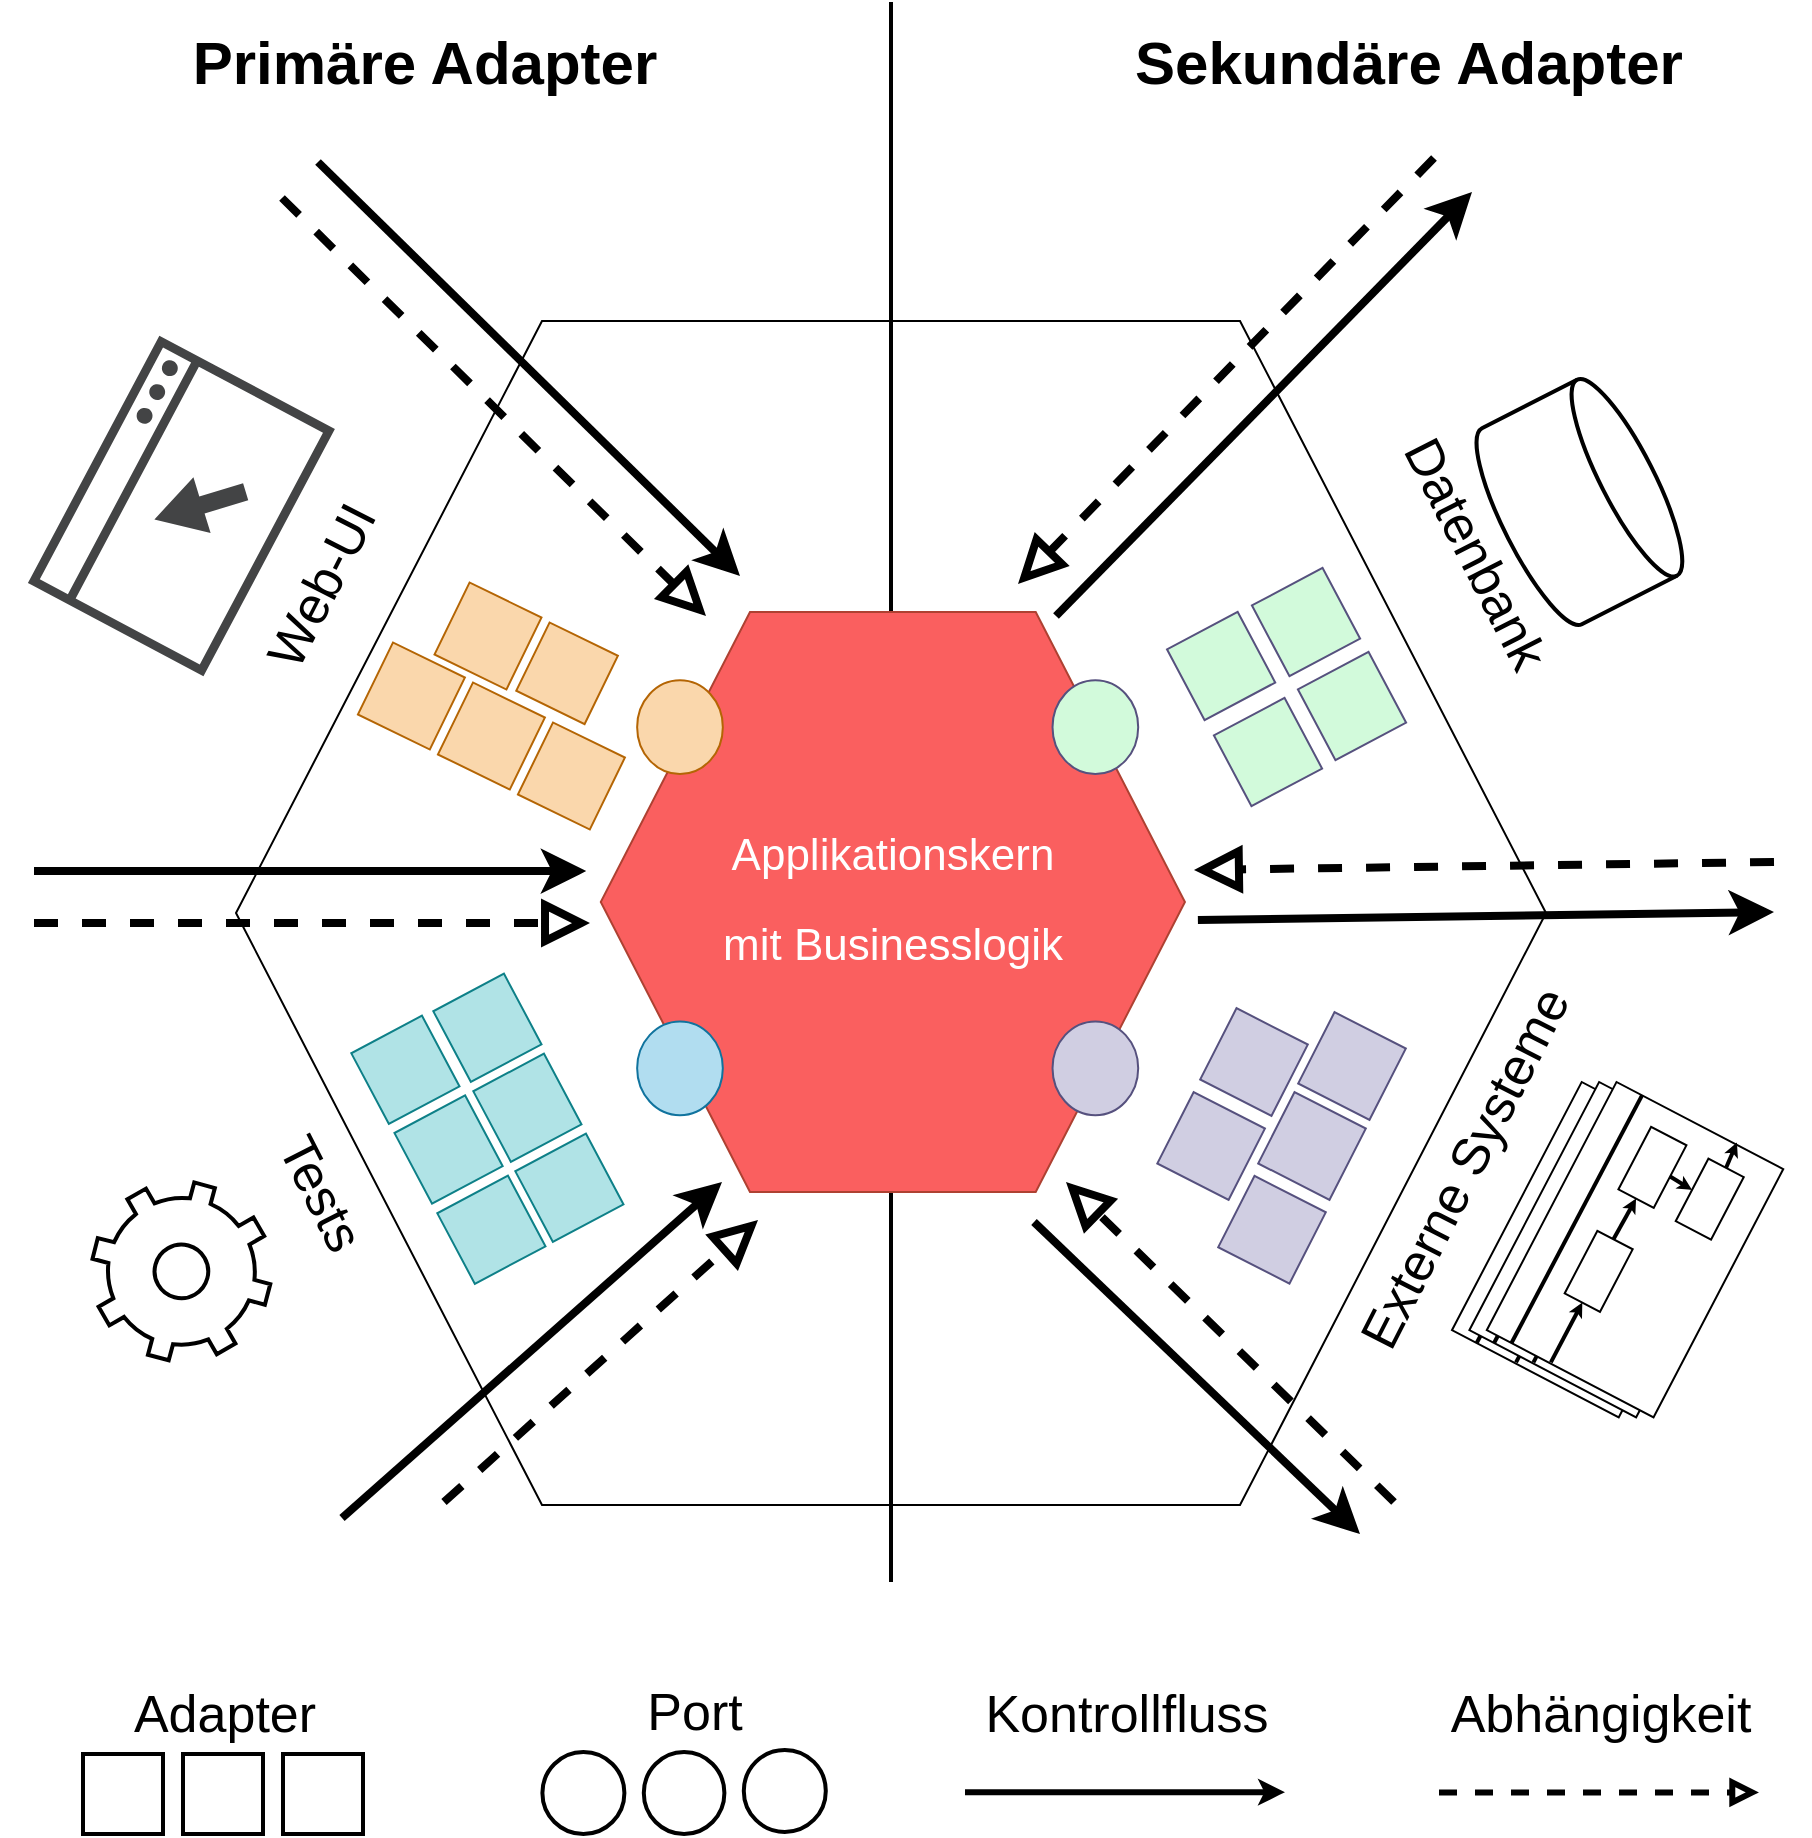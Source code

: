 <mxfile version="15.7.3" type="device"><diagram id="z1pLs8sJM88CfJQa4Bx2" name="Page-1"><mxGraphModel dx="1102" dy="1025" grid="1" gridSize="10" guides="1" tooltips="1" connect="1" arrows="1" fold="1" page="1" pageScale="1" pageWidth="1169" pageHeight="827" math="0" shadow="0"><root><mxCell id="0"/><mxCell id="1" parent="0"/><mxCell id="X3bEyttOFUdy0lJyTp5V-1" value="" style="html=1;verticalLabelPosition=bottom;align=center;labelBackgroundColor=#ffffff;verticalAlign=top;strokeWidth=2;shadow=0;dashed=0;shape=mxgraph.ios7.icons.settings;rotation=60;" parent="1" vertex="1"><mxGeometry x="169" y="660" width="89.4" height="89.4" as="geometry"/></mxCell><mxCell id="cuTVTrkjBVq-2oCbKacI-2" value="" style="shape=hexagon;perimeter=hexagonPerimeter2;whiteSpace=wrap;html=1;fixedSize=1;fontSize=20;fillColor=none;size=153;" parent="1" vertex="1"><mxGeometry x="241" y="229.5" width="655" height="592" as="geometry"/></mxCell><mxCell id="cuTVTrkjBVq-2oCbKacI-6" value="" style="sketch=0;pointerEvents=1;shadow=0;dashed=0;html=1;strokeColor=none;fillColor=#434445;aspect=fixed;labelPosition=center;verticalLabelPosition=bottom;verticalAlign=top;align=center;outlineConnect=0;shape=mxgraph.vvd.web_browser;fontSize=20;fontColor=#FFFFFF;rotation=208;direction=south;" parent="1" vertex="1"><mxGeometry x="164" y="252" width="99.4" height="140" as="geometry"/></mxCell><mxCell id="cuTVTrkjBVq-2oCbKacI-7" value="&lt;font style=&quot;font-size: 26px;&quot;&gt;Web-UI&lt;/font&gt;" style="text;html=1;strokeColor=none;fillColor=none;align=center;verticalAlign=middle;whiteSpace=wrap;rounded=0;fontSize=26;fontColor=#000000;rotation=297;" parent="1" vertex="1"><mxGeometry x="221.7" y="334.06" width="124" height="55.88" as="geometry"/></mxCell><mxCell id="cuTVTrkjBVq-2oCbKacI-9" value="" style="whiteSpace=wrap;html=1;aspect=fixed;fontSize=20;fillColor=#fad7ac;rotation=26;strokeColor=#b46504;" parent="1" vertex="1"><mxGeometry x="347" y="367" width="40" height="40" as="geometry"/></mxCell><mxCell id="cuTVTrkjBVq-2oCbKacI-10" value="" style="whiteSpace=wrap;html=1;aspect=fixed;fontSize=20;fillColor=#fad7ac;rotation=26;strokeColor=#b46504;" parent="1" vertex="1"><mxGeometry x="308.7" y="397" width="40" height="40" as="geometry"/></mxCell><mxCell id="cuTVTrkjBVq-2oCbKacI-11" value="" style="whiteSpace=wrap;html=1;aspect=fixed;fontSize=20;fillColor=#fad7ac;rotation=26;strokeColor=#b46504;" parent="1" vertex="1"><mxGeometry x="387.54" y="386.66" width="38" height="38" as="geometry"/></mxCell><mxCell id="cuTVTrkjBVq-2oCbKacI-12" value="" style="whiteSpace=wrap;html=1;aspect=fixed;fontSize=20;fillColor=#fad7ac;rotation=26;strokeColor=#b46504;" parent="1" vertex="1"><mxGeometry x="388.7" y="437" width="40" height="40" as="geometry"/></mxCell><mxCell id="cuTVTrkjBVq-2oCbKacI-13" value="" style="whiteSpace=wrap;html=1;aspect=fixed;fontSize=20;fillColor=#fad7ac;rotation=26;strokeColor=#b46504;" parent="1" vertex="1"><mxGeometry x="348.7" y="417" width="40" height="40" as="geometry"/></mxCell><mxCell id="cuTVTrkjBVq-2oCbKacI-25" value="" style="whiteSpace=wrap;html=1;aspect=fixed;fontSize=20;fillColor=#b0e3e6;rotation=62;strokeColor=#0e8088;" parent="1" vertex="1"><mxGeometry x="387.7" y="642.88" width="40" height="40" as="geometry"/></mxCell><mxCell id="cuTVTrkjBVq-2oCbKacI-26" value="" style="whiteSpace=wrap;html=1;aspect=fixed;fontSize=20;fillColor=#b0e3e6;rotation=62;strokeColor=#0e8088;" parent="1" vertex="1"><mxGeometry x="346.7" y="562.88" width="40" height="40" as="geometry"/></mxCell><mxCell id="cuTVTrkjBVq-2oCbKacI-27" value="" style="whiteSpace=wrap;html=1;aspect=fixed;fontSize=20;fillColor=#b0e3e6;rotation=62;strokeColor=#0e8088;" parent="1" vertex="1"><mxGeometry x="327.28" y="623.76" width="40" height="40" as="geometry"/></mxCell><mxCell id="cuTVTrkjBVq-2oCbKacI-28" value="&lt;font style=&quot;font-size: 26px;&quot;&gt;Tests&lt;br style=&quot;font-size: 26px;&quot;&gt;&lt;/font&gt;" style="text;html=1;strokeColor=none;fillColor=none;align=center;verticalAlign=middle;whiteSpace=wrap;rounded=0;fontSize=26;fontColor=#000000;rotation=63;" parent="1" vertex="1"><mxGeometry x="235.26" y="638" width="96.88" height="55.88" as="geometry"/></mxCell><mxCell id="cuTVTrkjBVq-2oCbKacI-34" value="" style="group;rotation=44.4;" parent="1" vertex="1" connectable="0"><mxGeometry x="230" y="250" width="297.625" height="26.928" as="geometry"/></mxCell><mxCell id="cuTVTrkjBVq-2oCbKacI-32" value="" style="endArrow=classic;html=1;rounded=0;fontSize=27;fontColor=#000000;strokeWidth=4;entryX=0.016;entryY=0.445;entryDx=0;entryDy=0;entryPerimeter=0;startSize=11;endSize=10;" parent="cuTVTrkjBVq-2oCbKacI-34" edge="1"><mxGeometry width="50" height="50" relative="1" as="geometry"><mxPoint x="52" y="-100" as="sourcePoint"/><mxPoint x="263" y="107" as="targetPoint"/><Array as="points"/></mxGeometry></mxCell><mxCell id="cuTVTrkjBVq-2oCbKacI-33" value="" style="endArrow=block;html=1;rounded=0;fontSize=27;fontColor=#000000;strokeWidth=4;entryX=0.025;entryY=0.577;entryDx=0;entryDy=0;entryPerimeter=0;endFill=0;startSize=7;endSize=14;dashed=1;" parent="cuTVTrkjBVq-2oCbKacI-34" edge="1"><mxGeometry width="50" height="50" relative="1" as="geometry"><mxPoint x="34" y="-82" as="sourcePoint"/><mxPoint x="246" y="127" as="targetPoint"/></mxGeometry></mxCell><mxCell id="cuTVTrkjBVq-2oCbKacI-39" value="" style="group;rotation=0;" parent="1" vertex="1" connectable="0"><mxGeometry x="140" y="504.54" width="277.63" height="26.93" as="geometry"/></mxCell><mxCell id="cuTVTrkjBVq-2oCbKacI-40" value="" style="endArrow=classic;html=1;rounded=0;fontSize=27;fontColor=#000000;strokeWidth=4;entryX=0.016;entryY=0.445;entryDx=0;entryDy=0;entryPerimeter=0;startSize=11;endSize=10;" parent="cuTVTrkjBVq-2oCbKacI-39" edge="1"><mxGeometry width="50" height="50" relative="1" as="geometry"><mxPoint as="sourcePoint"/><mxPoint x="276.114" as="targetPoint"/><Array as="points"/></mxGeometry></mxCell><mxCell id="cuTVTrkjBVq-2oCbKacI-41" value="" style="endArrow=block;html=1;rounded=0;fontSize=27;fontColor=#000000;strokeWidth=4;entryX=0.025;entryY=0.577;entryDx=0;entryDy=0;entryPerimeter=0;endFill=0;startSize=7;endSize=14;dashed=1;" parent="cuTVTrkjBVq-2oCbKacI-39" edge="1"><mxGeometry width="50" height="50" relative="1" as="geometry"><mxPoint y="26.002" as="sourcePoint"/><mxPoint x="277.98" y="26.002" as="targetPoint"/></mxGeometry></mxCell><mxCell id="cuTVTrkjBVq-2oCbKacI-54" value="" style="strokeWidth=2;html=1;shape=mxgraph.flowchart.database;whiteSpace=wrap;fontSize=27;fontColor=#000000;fillColor=none;rotation=63;" parent="1" vertex="1"><mxGeometry x="857.7" y="280" width="110" height="80" as="geometry"/></mxCell><mxCell id="cuTVTrkjBVq-2oCbKacI-57" value="" style="whiteSpace=wrap;html=1;aspect=fixed;fontSize=20;fillColor=#D2FADB;rotation=62;strokeColor=#56517E;" parent="1" vertex="1"><mxGeometry x="756.0" y="360.0" width="40" height="40" as="geometry"/></mxCell><mxCell id="cuTVTrkjBVq-2oCbKacI-58" value="" style="whiteSpace=wrap;html=1;aspect=fixed;fontSize=20;fillColor=#D2FADB;rotation=62;strokeColor=#56517E;" parent="1" vertex="1"><mxGeometry x="779.0" y="402.0" width="40" height="40" as="geometry"/></mxCell><mxCell id="cuTVTrkjBVq-2oCbKacI-59" value="" style="whiteSpace=wrap;html=1;aspect=fixed;fontSize=20;fillColor=#D2FADB;rotation=62;strokeColor=#56517E;" parent="1" vertex="1"><mxGeometry x="737.0" y="425.0" width="40" height="40" as="geometry"/></mxCell><mxCell id="cuTVTrkjBVq-2oCbKacI-70" value="" style="group" parent="1" vertex="1" connectable="0"><mxGeometry x="720" y="500" width="290" height="29" as="geometry"/></mxCell><mxCell id="cuTVTrkjBVq-2oCbKacI-51" value="" style="endArrow=classic;html=1;rounded=0;fontSize=27;fontColor=#000000;strokeWidth=4;entryX=0.016;entryY=0.445;entryDx=0;entryDy=0;entryPerimeter=0;startSize=11;endSize=10;" parent="cuTVTrkjBVq-2oCbKacI-70" edge="1"><mxGeometry x="43.792" y="85" width="48.658" height="50" as="geometry"><mxPoint x="1.946" y="29" as="sourcePoint"/><mxPoint x="290.0" y="25" as="targetPoint"/><Array as="points"/></mxGeometry></mxCell><mxCell id="cuTVTrkjBVq-2oCbKacI-52" value="" style="endArrow=block;html=1;rounded=0;fontSize=27;fontColor=#000000;strokeWidth=4;entryX=0.025;entryY=0.577;entryDx=0;entryDy=0;entryPerimeter=0;endFill=0;startSize=7;endSize=14;dashed=1;" parent="cuTVTrkjBVq-2oCbKacI-70" edge="1"><mxGeometry x="43.792" y="85" width="48.658" height="50" as="geometry"><mxPoint x="290.0" as="sourcePoint"/><mxPoint y="4" as="targetPoint"/></mxGeometry></mxCell><mxCell id="cuTVTrkjBVq-2oCbKacI-159" value="" style="whiteSpace=wrap;html=1;aspect=fixed;fontSize=20;fillColor=#d0cee2;rotation=27;strokeColor=#56517e;" parent="1" vertex="1"><mxGeometry x="779" y="582" width="40" height="40" as="geometry"/></mxCell><mxCell id="cuTVTrkjBVq-2oCbKacI-160" value="" style="whiteSpace=wrap;html=1;aspect=fixed;fontSize=20;fillColor=#d0cee2;rotation=27;strokeColor=#56517e;" parent="1" vertex="1"><mxGeometry x="759" y="622" width="40" height="40" as="geometry"/></mxCell><mxCell id="cuTVTrkjBVq-2oCbKacI-161" value="" style="whiteSpace=wrap;html=1;aspect=fixed;fontSize=20;fillColor=#d0cee2;rotation=27;strokeColor=#56517e;" parent="1" vertex="1"><mxGeometry x="730" y="580" width="40" height="40" as="geometry"/></mxCell><mxCell id="cuTVTrkjBVq-2oCbKacI-162" value="" style="whiteSpace=wrap;html=1;aspect=fixed;fontSize=20;fillColor=#d0cee2;rotation=27;strokeColor=#56517e;" parent="1" vertex="1"><mxGeometry x="708.56" y="622" width="40" height="40" as="geometry"/></mxCell><mxCell id="cuTVTrkjBVq-2oCbKacI-163" value="" style="whiteSpace=wrap;html=1;aspect=fixed;fontSize=20;fillColor=#d0cee2;rotation=27;strokeColor=#56517e;" parent="1" vertex="1"><mxGeometry x="739" y="663.88" width="40" height="40" as="geometry"/></mxCell><mxCell id="cuTVTrkjBVq-2oCbKacI-166" value="" style="whiteSpace=wrap;html=1;aspect=fixed;fontSize=20;fillColor=#b0e3e6;rotation=62;strokeColor=#0e8088;" parent="1" vertex="1"><mxGeometry x="305.7" y="583.88" width="40" height="40" as="geometry"/></mxCell><mxCell id="cuTVTrkjBVq-2oCbKacI-167" value="" style="whiteSpace=wrap;html=1;aspect=fixed;fontSize=20;fillColor=#b0e3e6;rotation=62;strokeColor=#0e8088;" parent="1" vertex="1"><mxGeometry x="366.7" y="602.88" width="40" height="40" as="geometry"/></mxCell><mxCell id="cuTVTrkjBVq-2oCbKacI-168" value="" style="whiteSpace=wrap;html=1;aspect=fixed;fontSize=20;fillColor=#b0e3e6;rotation=62;strokeColor=#0e8088;" parent="1" vertex="1"><mxGeometry x="348.7" y="663.88" width="40" height="40" as="geometry"/></mxCell><mxCell id="cuTVTrkjBVq-2oCbKacI-170" value="" style="endArrow=classic;html=1;rounded=0;fontSize=27;fontColor=#000000;strokeWidth=3;startSize=9;endSize=4;" parent="1" edge="1"><mxGeometry x="625.5" y="965.08" width="50" height="50" as="geometry"><mxPoint x="605.5" y="965.08" as="sourcePoint"/><mxPoint x="765.5" y="965.08" as="targetPoint"/><Array as="points"/></mxGeometry></mxCell><mxCell id="cuTVTrkjBVq-2oCbKacI-171" value="" style="endArrow=block;html=1;rounded=0;fontSize=27;fontColor=#000000;strokeWidth=3;endFill=0;startSize=7;endSize=7;dashed=1;" parent="1" edge="1"><mxGeometry x="852.5" y="939.21" width="50" height="50" as="geometry"><mxPoint x="842.5" y="965.21" as="sourcePoint"/><mxPoint x="1002.5" y="965.21" as="targetPoint"/></mxGeometry></mxCell><mxCell id="cuTVTrkjBVq-2oCbKacI-172" value="&lt;font style=&quot;font-size: 26px;&quot;&gt;Kontrollfluss&lt;/font&gt;" style="text;html=1;align=center;verticalAlign=middle;resizable=0;points=[];autosize=1;strokeColor=none;fillColor=none;fontSize=26;fontColor=#000000;" parent="1" vertex="1"><mxGeometry x="605.5" y="906.03" width="160" height="40" as="geometry"/></mxCell><mxCell id="cuTVTrkjBVq-2oCbKacI-173" value="&lt;font style=&quot;font-size: 26px;&quot;&gt;Abhängigkeit&lt;/font&gt;" style="text;html=1;align=center;verticalAlign=middle;resizable=0;points=[];autosize=1;strokeColor=none;fillColor=none;fontSize=26;fontColor=#000000;" parent="1" vertex="1"><mxGeometry x="837.5" y="906.03" width="170" height="40" as="geometry"/></mxCell><mxCell id="cuTVTrkjBVq-2oCbKacI-174" value="" style="whiteSpace=wrap;html=1;aspect=fixed;fontSize=20;rotation=0;strokeWidth=2;" parent="1" vertex="1"><mxGeometry x="164.5" y="946" width="40" height="40" as="geometry"/></mxCell><mxCell id="cuTVTrkjBVq-2oCbKacI-175" value="" style="whiteSpace=wrap;html=1;aspect=fixed;fontSize=20;rotation=0;strokeWidth=2;" parent="1" vertex="1"><mxGeometry x="214.5" y="946" width="40" height="40" as="geometry"/></mxCell><mxCell id="cuTVTrkjBVq-2oCbKacI-176" value="" style="whiteSpace=wrap;html=1;aspect=fixed;fontSize=20;rotation=0;strokeWidth=2;" parent="1" vertex="1"><mxGeometry x="264.5" y="946" width="40" height="40" as="geometry"/></mxCell><mxCell id="cuTVTrkjBVq-2oCbKacI-177" value="Adapter" style="text;html=1;align=center;verticalAlign=middle;resizable=0;points=[];autosize=1;strokeColor=none;fillColor=none;fontSize=26;fontColor=#000000;" parent="1" vertex="1"><mxGeometry x="179.5" y="906.03" width="110" height="40" as="geometry"/></mxCell><mxCell id="cuTVTrkjBVq-2oCbKacI-74" value="" style="rounded=0;whiteSpace=wrap;html=1;fontSize=27;fontColor=#000000;fillColor=#FFFFFF;rotation=297.6;" parent="1" vertex="1"><mxGeometry x="853.11" y="646.79" width="140" height="94.07" as="geometry"/></mxCell><mxCell id="cuTVTrkjBVq-2oCbKacI-78" value="" style="rounded=0;whiteSpace=wrap;html=1;fontSize=27;fontColor=#000000;fillColor=#FFFFFF;rotation=297.6;" parent="1" vertex="1"><mxGeometry x="914.167" y="642.684" width="35.294" height="19.932" as="geometry"/></mxCell><mxCell id="cuTVTrkjBVq-2oCbKacI-79" value="" style="rounded=0;whiteSpace=wrap;html=1;fontSize=27;fontColor=#000000;fillColor=#FFFFFF;rotation=-62.4;" parent="1" vertex="1"><mxGeometry x="942.819" y="658.593" width="35.294" height="19.932" as="geometry"/></mxCell><mxCell id="cuTVTrkjBVq-2oCbKacI-81" value="" style="endArrow=classic;html=1;rounded=0;fontSize=27;fontColor=#000000;startSize=4;endSize=1;strokeWidth=2;endFill=1;jumpSize=4;entryX=0;entryY=0.5;entryDx=0;entryDy=0;exitX=0.004;exitY=0.381;exitDx=0;exitDy=0;exitPerimeter=0;" parent="1" source="cuTVTrkjBVq-2oCbKacI-74" target="cuTVTrkjBVq-2oCbKacI-76" edge="1"><mxGeometry x="844.89" y="661.79" width="50" height="50" as="geometry"><mxPoint x="862.537" y="805.468" as="sourcePoint"/><mxPoint x="844.008" y="748.993" as="targetPoint"/></mxGeometry></mxCell><mxCell id="cuTVTrkjBVq-2oCbKacI-82" value="" style="endArrow=classic;html=1;rounded=0;fontSize=27;fontColor=#000000;startSize=4;endSize=1;strokeWidth=2;endFill=1;jumpSize=4;entryX=0;entryY=0.5;entryDx=0;entryDy=0;exitX=-0.001;exitY=0.409;exitDx=0;exitDy=0;exitPerimeter=0;startArrow=none;" parent="1" source="cuTVTrkjBVq-2oCbKacI-76" target="cuTVTrkjBVq-2oCbKacI-78" edge="1"><mxGeometry x="844.89" y="661.79" width="50" height="50" as="geometry"><mxPoint x="903.125" y="713.282" as="sourcePoint"/><mxPoint x="911.066" y="698.332" as="targetPoint"/></mxGeometry></mxCell><mxCell id="cuTVTrkjBVq-2oCbKacI-83" value="" style="endArrow=classic;html=1;rounded=0;fontSize=27;fontColor=#000000;startSize=4;endSize=1;strokeWidth=2;endFill=1;jumpSize=4;entryX=0.5;entryY=0;entryDx=0;entryDy=0;exitX=0.5;exitY=1;exitDx=0;exitDy=0;" parent="1" source="cuTVTrkjBVq-2oCbKacI-78" target="cuTVTrkjBVq-2oCbKacI-79" edge="1"><mxGeometry x="844.89" y="661.79" width="50" height="50" as="geometry"><mxPoint x="869.596" y="611.959" as="sourcePoint"/><mxPoint x="927.831" y="686.705" as="targetPoint"/></mxGeometry></mxCell><mxCell id="cuTVTrkjBVq-2oCbKacI-84" value="" style="endArrow=classic;html=1;rounded=0;fontSize=27;fontColor=#000000;startSize=4;endSize=1;strokeWidth=2;endFill=1;jumpSize=4;entryX=1.008;entryY=0.716;entryDx=0;entryDy=0;exitX=1;exitY=0.5;exitDx=0;exitDy=0;entryPerimeter=0;" parent="1" source="cuTVTrkjBVq-2oCbKacI-79" target="cuTVTrkjBVq-2oCbKacI-74" edge="1"><mxGeometry x="844.89" y="661.79" width="50" height="50" as="geometry"><mxPoint x="946.361" y="677.57" as="sourcePoint"/><mxPoint x="959.596" y="684.214" as="targetPoint"/></mxGeometry></mxCell><mxCell id="cuTVTrkjBVq-2oCbKacI-129" value="" style="endArrow=none;html=1;rounded=0;fontSize=27;fontColor=#000000;startSize=4;endSize=1;strokeWidth=2;jumpSize=4;entryX=1.001;entryY=0.153;entryDx=0;entryDy=0;entryPerimeter=0;exitX=0.001;exitY=0.148;exitDx=0;exitDy=0;exitPerimeter=0;" parent="1" source="cuTVTrkjBVq-2oCbKacI-74" target="cuTVTrkjBVq-2oCbKacI-74" edge="1"><mxGeometry x="848.997" y="610.0" width="50" height="50" as="geometry"><mxPoint x="814.89" y="711.79" as="sourcePoint"/><mxPoint x="864.89" y="661.79" as="targetPoint"/></mxGeometry></mxCell><mxCell id="cuTVTrkjBVq-2oCbKacI-76" value="" style="rounded=0;whiteSpace=wrap;html=1;fontSize=27;fontColor=#000000;fillColor=#FFFFFF;rotation=-62.4;" parent="1" vertex="1"><mxGeometry x="887.292" y="694.685" width="35.294" height="19.932" as="geometry"/></mxCell><mxCell id="cuTVTrkjBVq-2oCbKacI-139" value="" style="group" parent="1" vertex="1" connectable="0"><mxGeometry x="857.697" y="610.0" width="156.927" height="167.651" as="geometry"/></mxCell><mxCell id="cuTVTrkjBVq-2oCbKacI-140" value="" style="rounded=0;whiteSpace=wrap;html=1;fontSize=27;fontColor=#000000;fillColor=#FFFFFF;rotation=297.6;" parent="cuTVTrkjBVq-2oCbKacI-139" vertex="1"><mxGeometry x="4.113" y="36.79" width="140" height="94.07" as="geometry"/></mxCell><mxCell id="cuTVTrkjBVq-2oCbKacI-141" value="" style="rounded=0;whiteSpace=wrap;html=1;fontSize=27;fontColor=#000000;fillColor=#FFFFFF;rotation=297.6;" parent="cuTVTrkjBVq-2oCbKacI-139" vertex="1"><mxGeometry x="65.17" y="32.684" width="35.294" height="19.932" as="geometry"/></mxCell><mxCell id="cuTVTrkjBVq-2oCbKacI-142" value="" style="rounded=0;whiteSpace=wrap;html=1;fontSize=27;fontColor=#000000;fillColor=#FFFFFF;rotation=-62.4;" parent="cuTVTrkjBVq-2oCbKacI-139" vertex="1"><mxGeometry x="93.823" y="48.593" width="35.294" height="19.932" as="geometry"/></mxCell><mxCell id="cuTVTrkjBVq-2oCbKacI-143" value="" style="endArrow=classic;html=1;rounded=0;fontSize=27;fontColor=#000000;startSize=4;endSize=1;strokeWidth=2;endFill=1;jumpSize=4;entryX=0;entryY=0.5;entryDx=0;entryDy=0;exitX=0.004;exitY=0.381;exitDx=0;exitDy=0;exitPerimeter=0;" parent="cuTVTrkjBVq-2oCbKacI-139" source="cuTVTrkjBVq-2oCbKacI-140" target="cuTVTrkjBVq-2oCbKacI-148" edge="1"><mxGeometry x="-4.107" y="51.79" width="50" height="50" as="geometry"><mxPoint x="13.54" y="195.468" as="sourcePoint"/><mxPoint x="-4.989" y="138.994" as="targetPoint"/></mxGeometry></mxCell><mxCell id="cuTVTrkjBVq-2oCbKacI-144" value="" style="endArrow=classic;html=1;rounded=0;fontSize=27;fontColor=#000000;startSize=4;endSize=1;strokeWidth=2;endFill=1;jumpSize=4;entryX=0;entryY=0.5;entryDx=0;entryDy=0;exitX=-0.001;exitY=0.409;exitDx=0;exitDy=0;exitPerimeter=0;startArrow=none;" parent="cuTVTrkjBVq-2oCbKacI-139" source="cuTVTrkjBVq-2oCbKacI-148" target="cuTVTrkjBVq-2oCbKacI-141" edge="1"><mxGeometry x="-4.107" y="51.79" width="50" height="50" as="geometry"><mxPoint x="54.129" y="103.282" as="sourcePoint"/><mxPoint x="62.07" y="88.333" as="targetPoint"/></mxGeometry></mxCell><mxCell id="cuTVTrkjBVq-2oCbKacI-145" value="" style="endArrow=classic;html=1;rounded=0;fontSize=27;fontColor=#000000;startSize=4;endSize=1;strokeWidth=2;endFill=1;jumpSize=4;entryX=0.5;entryY=0;entryDx=0;entryDy=0;exitX=0.5;exitY=1;exitDx=0;exitDy=0;" parent="cuTVTrkjBVq-2oCbKacI-139" source="cuTVTrkjBVq-2oCbKacI-141" target="cuTVTrkjBVq-2oCbKacI-142" edge="1"><mxGeometry x="-4.107" y="51.79" width="50" height="50" as="geometry"><mxPoint x="20.599" y="1.96" as="sourcePoint"/><mxPoint x="78.834" y="76.706" as="targetPoint"/></mxGeometry></mxCell><mxCell id="cuTVTrkjBVq-2oCbKacI-146" value="" style="endArrow=classic;html=1;rounded=0;fontSize=27;fontColor=#000000;startSize=4;endSize=1;strokeWidth=2;endFill=1;jumpSize=4;entryX=1.008;entryY=0.716;entryDx=0;entryDy=0;exitX=1;exitY=0.5;exitDx=0;exitDy=0;entryPerimeter=0;" parent="cuTVTrkjBVq-2oCbKacI-139" source="cuTVTrkjBVq-2oCbKacI-142" target="cuTVTrkjBVq-2oCbKacI-140" edge="1"><mxGeometry x="-4.107" y="51.79" width="50" height="50" as="geometry"><mxPoint x="97.364" y="67.57" as="sourcePoint"/><mxPoint x="110.599" y="74.214" as="targetPoint"/></mxGeometry></mxCell><mxCell id="cuTVTrkjBVq-2oCbKacI-147" value="" style="endArrow=none;html=1;rounded=0;fontSize=27;fontColor=#000000;startSize=4;endSize=1;strokeWidth=2;jumpSize=4;entryX=1.001;entryY=0.153;entryDx=0;entryDy=0;entryPerimeter=0;exitX=0.001;exitY=0.148;exitDx=0;exitDy=0;exitPerimeter=0;" parent="cuTVTrkjBVq-2oCbKacI-139" source="cuTVTrkjBVq-2oCbKacI-140" target="cuTVTrkjBVq-2oCbKacI-140" edge="1"><mxGeometry width="50" height="50" relative="1" as="geometry"><mxPoint x="-34.107" y="101.79" as="sourcePoint"/><mxPoint x="15.893" y="51.79" as="targetPoint"/></mxGeometry></mxCell><mxCell id="cuTVTrkjBVq-2oCbKacI-148" value="" style="rounded=0;whiteSpace=wrap;html=1;fontSize=27;fontColor=#000000;fillColor=#FFFFFF;rotation=-62.4;" parent="cuTVTrkjBVq-2oCbKacI-139" vertex="1"><mxGeometry x="38.295" y="84.685" width="35.294" height="19.932" as="geometry"/></mxCell><mxCell id="cuTVTrkjBVq-2oCbKacI-149" value="" style="group" parent="cuTVTrkjBVq-2oCbKacI-139" vertex="1" connectable="0"><mxGeometry x="8.7" width="148.227" height="167.651" as="geometry"/></mxCell><mxCell id="cuTVTrkjBVq-2oCbKacI-150" value="" style="rounded=0;whiteSpace=wrap;html=1;fontSize=27;fontColor=#000000;fillColor=#FFFFFF;rotation=297.6;" parent="cuTVTrkjBVq-2oCbKacI-149" vertex="1"><mxGeometry x="4.113" y="36.79" width="140" height="94.07" as="geometry"/></mxCell><mxCell id="cuTVTrkjBVq-2oCbKacI-151" value="" style="rounded=0;whiteSpace=wrap;html=1;fontSize=27;fontColor=#000000;fillColor=#FFFFFF;rotation=297.6;" parent="cuTVTrkjBVq-2oCbKacI-149" vertex="1"><mxGeometry x="65.17" y="32.684" width="35.294" height="19.932" as="geometry"/></mxCell><mxCell id="cuTVTrkjBVq-2oCbKacI-152" value="" style="rounded=0;whiteSpace=wrap;html=1;fontSize=27;fontColor=#000000;fillColor=#FFFFFF;rotation=-62.4;" parent="cuTVTrkjBVq-2oCbKacI-149" vertex="1"><mxGeometry x="93.823" y="48.593" width="35.294" height="19.932" as="geometry"/></mxCell><mxCell id="cuTVTrkjBVq-2oCbKacI-153" value="" style="endArrow=classic;html=1;rounded=0;fontSize=27;fontColor=#000000;startSize=4;endSize=1;strokeWidth=2;endFill=1;jumpSize=4;entryX=0;entryY=0.5;entryDx=0;entryDy=0;exitX=0.004;exitY=0.381;exitDx=0;exitDy=0;exitPerimeter=0;" parent="cuTVTrkjBVq-2oCbKacI-149" source="cuTVTrkjBVq-2oCbKacI-150" target="cuTVTrkjBVq-2oCbKacI-158" edge="1"><mxGeometry x="-4.107" y="51.79" width="50" height="50" as="geometry"><mxPoint x="13.54" y="195.468" as="sourcePoint"/><mxPoint x="-4.989" y="138.994" as="targetPoint"/></mxGeometry></mxCell><mxCell id="cuTVTrkjBVq-2oCbKacI-154" value="" style="endArrow=classic;html=1;rounded=0;fontSize=27;fontColor=#000000;startSize=4;endSize=1;strokeWidth=2;endFill=1;jumpSize=4;entryX=0;entryY=0.5;entryDx=0;entryDy=0;exitX=-0.001;exitY=0.409;exitDx=0;exitDy=0;exitPerimeter=0;startArrow=none;" parent="cuTVTrkjBVq-2oCbKacI-149" source="cuTVTrkjBVq-2oCbKacI-158" target="cuTVTrkjBVq-2oCbKacI-151" edge="1"><mxGeometry x="-4.107" y="51.79" width="50" height="50" as="geometry"><mxPoint x="54.129" y="103.282" as="sourcePoint"/><mxPoint x="62.07" y="88.333" as="targetPoint"/></mxGeometry></mxCell><mxCell id="cuTVTrkjBVq-2oCbKacI-155" value="" style="endArrow=classic;html=1;rounded=0;fontSize=27;fontColor=#000000;startSize=4;endSize=1;strokeWidth=2;endFill=1;jumpSize=4;entryX=0.5;entryY=0;entryDx=0;entryDy=0;exitX=0.5;exitY=1;exitDx=0;exitDy=0;" parent="cuTVTrkjBVq-2oCbKacI-149" source="cuTVTrkjBVq-2oCbKacI-151" target="cuTVTrkjBVq-2oCbKacI-152" edge="1"><mxGeometry x="-4.107" y="51.79" width="50" height="50" as="geometry"><mxPoint x="20.599" y="1.96" as="sourcePoint"/><mxPoint x="78.834" y="76.706" as="targetPoint"/></mxGeometry></mxCell><mxCell id="cuTVTrkjBVq-2oCbKacI-156" value="" style="endArrow=classic;html=1;rounded=0;fontSize=27;fontColor=#000000;startSize=4;endSize=1;strokeWidth=2;endFill=1;jumpSize=4;entryX=1.008;entryY=0.716;entryDx=0;entryDy=0;exitX=1;exitY=0.5;exitDx=0;exitDy=0;entryPerimeter=0;" parent="cuTVTrkjBVq-2oCbKacI-149" source="cuTVTrkjBVq-2oCbKacI-152" target="cuTVTrkjBVq-2oCbKacI-150" edge="1"><mxGeometry x="-4.107" y="51.79" width="50" height="50" as="geometry"><mxPoint x="97.364" y="67.57" as="sourcePoint"/><mxPoint x="110.599" y="74.214" as="targetPoint"/></mxGeometry></mxCell><mxCell id="cuTVTrkjBVq-2oCbKacI-157" value="" style="endArrow=none;html=1;rounded=0;fontSize=27;fontColor=#000000;startSize=4;endSize=1;strokeWidth=2;jumpSize=4;entryX=1.001;entryY=0.153;entryDx=0;entryDy=0;entryPerimeter=0;exitX=0.001;exitY=0.148;exitDx=0;exitDy=0;exitPerimeter=0;" parent="cuTVTrkjBVq-2oCbKacI-149" source="cuTVTrkjBVq-2oCbKacI-150" target="cuTVTrkjBVq-2oCbKacI-150" edge="1"><mxGeometry width="50" height="50" relative="1" as="geometry"><mxPoint x="-34.107" y="101.79" as="sourcePoint"/><mxPoint x="15.893" y="51.79" as="targetPoint"/></mxGeometry></mxCell><mxCell id="cuTVTrkjBVq-2oCbKacI-158" value="" style="rounded=0;whiteSpace=wrap;html=1;fontSize=27;fontColor=#000000;fillColor=#FFFFFF;rotation=-62.4;" parent="cuTVTrkjBVq-2oCbKacI-149" vertex="1"><mxGeometry x="38.295" y="84.685" width="35.294" height="19.932" as="geometry"/></mxCell><mxCell id="cuTVTrkjBVq-2oCbKacI-68" value="&lt;font style=&quot;font-size: 26px;&quot;&gt;Externe Systeme&lt;br style=&quot;font-size: 26px;&quot;&gt;&lt;/font&gt;" style="text;html=1;strokeColor=none;fillColor=none;align=center;verticalAlign=middle;whiteSpace=wrap;rounded=0;fontSize=26;fontColor=#000000;rotation=297;" parent="1" vertex="1"><mxGeometry x="750.22" y="624.71" width="210" height="55.88" as="geometry"/></mxCell><mxCell id="k2KzzL_PMjYZnFFjpFhk-1" value="" style="line;strokeWidth=2;direction=south;html=1;" parent="1" vertex="1"><mxGeometry x="563.5" y="70" width="10" height="790" as="geometry"/></mxCell><mxCell id="k2KzzL_PMjYZnFFjpFhk-8" value="" style="group" parent="1" vertex="1" connectable="0"><mxGeometry x="408" y="375" width="322.86" height="290" as="geometry"/></mxCell><mxCell id="cuTVTrkjBVq-2oCbKacI-1" value="" style="shape=hexagon;perimeter=hexagonPerimeter2;whiteSpace=wrap;html=1;fixedSize=1;size=74.605;fillColor=#FA5F5F;strokeColor=#ae4132;" parent="k2KzzL_PMjYZnFFjpFhk-8" vertex="1"><mxGeometry x="15.395" width="292.069" height="290" as="geometry"/></mxCell><mxCell id="cuTVTrkjBVq-2oCbKacI-180" value="&lt;font style=&quot;font-size: 22px&quot;&gt;Applikationskern&lt;br style=&quot;font-size: 22px&quot;&gt;&lt;/font&gt;" style="text;html=1;strokeColor=none;fillColor=none;align=center;verticalAlign=middle;whiteSpace=wrap;rounded=0;fontSize=22;fontColor=#FFFFFF;rotation=0;" parent="k2KzzL_PMjYZnFFjpFhk-8" vertex="1"><mxGeometry y="93.824" width="322.86" height="55.441" as="geometry"/></mxCell><mxCell id="cuTVTrkjBVq-2oCbKacI-181" value="&lt;font style=&quot;font-size: 22px;&quot;&gt;mit Businesslogik&lt;br style=&quot;font-size: 22px;&quot;&gt;&lt;/font&gt;" style="text;html=1;strokeColor=none;fillColor=none;align=center;verticalAlign=middle;whiteSpace=wrap;rounded=0;fontSize=22;fontColor=#FFFFFF;rotation=0;" parent="k2KzzL_PMjYZnFFjpFhk-8" vertex="1"><mxGeometry x="20.951" y="139.314" width="280.958" height="55.441" as="geometry"/></mxCell><mxCell id="k2KzzL_PMjYZnFFjpFhk-14" value="" style="ellipse;whiteSpace=wrap;html=1;fontSize=30;fillColor=#fad7ac;strokeColor=#b46504;" parent="k2KzzL_PMjYZnFFjpFhk-8" vertex="1"><mxGeometry x="33.569" y="34.118" width="42.837" height="46.912" as="geometry"/></mxCell><mxCell id="k2KzzL_PMjYZnFFjpFhk-15" value="" style="ellipse;whiteSpace=wrap;html=1;fontSize=30;fillColor=#b1ddf0;strokeColor=#10739e;" parent="k2KzzL_PMjYZnFFjpFhk-8" vertex="1"><mxGeometry x="33.569" y="204.706" width="42.837" height="46.912" as="geometry"/></mxCell><mxCell id="k2KzzL_PMjYZnFFjpFhk-16" value="" style="ellipse;whiteSpace=wrap;html=1;fontSize=30;fillColor=#d0cee2;strokeColor=#56517e;" parent="k2KzzL_PMjYZnFFjpFhk-8" vertex="1"><mxGeometry x="241.262" y="204.706" width="42.837" height="46.912" as="geometry"/></mxCell><mxCell id="k2KzzL_PMjYZnFFjpFhk-17" value="" style="ellipse;whiteSpace=wrap;html=1;fontSize=30;fillColor=#D2FADB;strokeColor=#56517E;" parent="k2KzzL_PMjYZnFFjpFhk-8" vertex="1"><mxGeometry x="241.262" y="34.118" width="42.837" height="46.912" as="geometry"/></mxCell><mxCell id="k2KzzL_PMjYZnFFjpFhk-11" value="Primäre Adapter" style="text;align=center;verticalAlign=middle;resizable=0;points=[];autosize=1;strokeColor=none;fillColor=none;fontSize=30;fontColor=#000000;html=1;fontStyle=1" parent="1" vertex="1"><mxGeometry x="210" y="80" width="250" height="40" as="geometry"/></mxCell><mxCell id="k2KzzL_PMjYZnFFjpFhk-13" value="Sekundäre Adapter" style="text;align=center;verticalAlign=middle;resizable=0;points=[];autosize=1;strokeColor=none;fillColor=none;fontSize=30;fontColor=#000000;html=1;fontStyle=1" parent="1" vertex="1"><mxGeometry x="682" y="80" width="290" height="40" as="geometry"/></mxCell><mxCell id="k2KzzL_PMjYZnFFjpFhk-22" value="" style="ellipse;whiteSpace=wrap;html=1;fontSize=30;strokeWidth=2;" parent="1" vertex="1"><mxGeometry x="394.2" y="945" width="41" height="41" as="geometry"/></mxCell><mxCell id="k2KzzL_PMjYZnFFjpFhk-23" value="" style="ellipse;whiteSpace=wrap;html=1;fontSize=30;strokeWidth=2;" parent="1" vertex="1"><mxGeometry x="444.9" y="945" width="40.3" height="41" as="geometry"/></mxCell><mxCell id="k2KzzL_PMjYZnFFjpFhk-24" value="" style="ellipse;whiteSpace=wrap;html=1;fontSize=30;strokeWidth=2;" parent="1" vertex="1"><mxGeometry x="494.9" y="943.97" width="41" height="41" as="geometry"/></mxCell><mxCell id="k2KzzL_PMjYZnFFjpFhk-29" value="&lt;span style=&quot;font-size: 26px&quot;&gt;Port&lt;/span&gt;" style="text;html=1;strokeColor=none;fillColor=none;align=center;verticalAlign=middle;whiteSpace=wrap;rounded=0;fontSize=26;" parent="1" vertex="1"><mxGeometry x="355.2" y="900" width="231" height="50" as="geometry"/></mxCell><mxCell id="cuTVTrkjBVq-2oCbKacI-44" value="" style="endArrow=classic;html=1;rounded=0;fontSize=27;fontColor=#000000;strokeWidth=4;startSize=11;endSize=10;" parent="1" edge="1"><mxGeometry x="606" y="759" width="50" height="50" as="geometry"><mxPoint x="640" y="680" as="sourcePoint"/><mxPoint x="803" y="836" as="targetPoint"/><Array as="points"/></mxGeometry></mxCell><mxCell id="cuTVTrkjBVq-2oCbKacI-45" value="" style="endArrow=block;html=1;rounded=0;fontSize=27;fontColor=#000000;strokeWidth=4;entryX=0.025;entryY=0.577;entryDx=0;entryDy=0;entryPerimeter=0;endFill=0;startSize=7;endSize=14;dashed=1;" parent="1" edge="1"><mxGeometry x="606" y="759" width="50" height="50" as="geometry"><mxPoint x="820" y="820" as="sourcePoint"/><mxPoint x="656" y="660" as="targetPoint"/></mxGeometry></mxCell><mxCell id="cuTVTrkjBVq-2oCbKacI-36" value="" style="endArrow=classic;html=1;rounded=0;fontSize=27;fontColor=#000000;strokeWidth=4;entryX=0.016;entryY=0.445;entryDx=0;entryDy=0;entryPerimeter=0;startSize=11;endSize=10;" parent="1" edge="1"><mxGeometry x="230" y="750" width="50" height="50" as="geometry"><mxPoint x="294" y="828" as="sourcePoint"/><mxPoint x="484" y="660" as="targetPoint"/><Array as="points"/></mxGeometry></mxCell><mxCell id="cuTVTrkjBVq-2oCbKacI-37" value="" style="endArrow=block;html=1;rounded=0;fontSize=27;fontColor=#000000;strokeWidth=4;entryX=0.025;entryY=0.577;entryDx=0;entryDy=0;entryPerimeter=0;endFill=0;startSize=7;endSize=14;dashed=1;" parent="1" edge="1"><mxGeometry x="230" y="750" width="50" height="50" as="geometry"><mxPoint x="345" y="820" as="sourcePoint"/><mxPoint x="502" y="679" as="targetPoint"/></mxGeometry></mxCell><mxCell id="cuTVTrkjBVq-2oCbKacI-48" value="" style="endArrow=classic;html=1;rounded=0;fontSize=27;fontColor=#000000;strokeWidth=4;entryX=0.016;entryY=0.445;entryDx=0;entryDy=0;entryPerimeter=0;startSize=11;endSize=10;" parent="1" edge="1"><mxGeometry x="733" y="362" width="50" height="50" as="geometry"><mxPoint x="651" y="377" as="sourcePoint"/><mxPoint x="859" y="165" as="targetPoint"/><Array as="points"/></mxGeometry></mxCell><mxCell id="cuTVTrkjBVq-2oCbKacI-49" value="" style="endArrow=block;html=1;rounded=0;fontSize=27;fontColor=#000000;strokeWidth=4;entryX=0.025;entryY=0.577;entryDx=0;entryDy=0;entryPerimeter=0;endFill=0;startSize=7;endSize=14;dashed=1;" parent="1" edge="1"><mxGeometry x="733" y="362" width="50" height="50" as="geometry"><mxPoint x="840" y="148" as="sourcePoint"/><mxPoint x="632" y="361" as="targetPoint"/></mxGeometry></mxCell><mxCell id="cuTVTrkjBVq-2oCbKacI-60" value="" style="whiteSpace=wrap;html=1;aspect=fixed;fontSize=20;fillColor=#D2FADB;rotation=62;strokeColor=#56517E;" parent="1" vertex="1"><mxGeometry x="713.56" y="382.0" width="40" height="40" as="geometry"/></mxCell><mxCell id="cuTVTrkjBVq-2oCbKacI-53" value="&lt;font style=&quot;font-size: 26px;&quot;&gt;Datenbank&lt;br style=&quot;font-size: 26px;&quot;&gt;&lt;/font&gt;" style="text;html=1;strokeColor=none;fillColor=none;align=center;verticalAlign=middle;whiteSpace=wrap;rounded=0;fontSize=26;fontColor=#000000;rotation=63;" parent="1" vertex="1"><mxGeometry x="785" y="318" width="151.88" height="55.88" as="geometry"/></mxCell></root></mxGraphModel></diagram></mxfile>